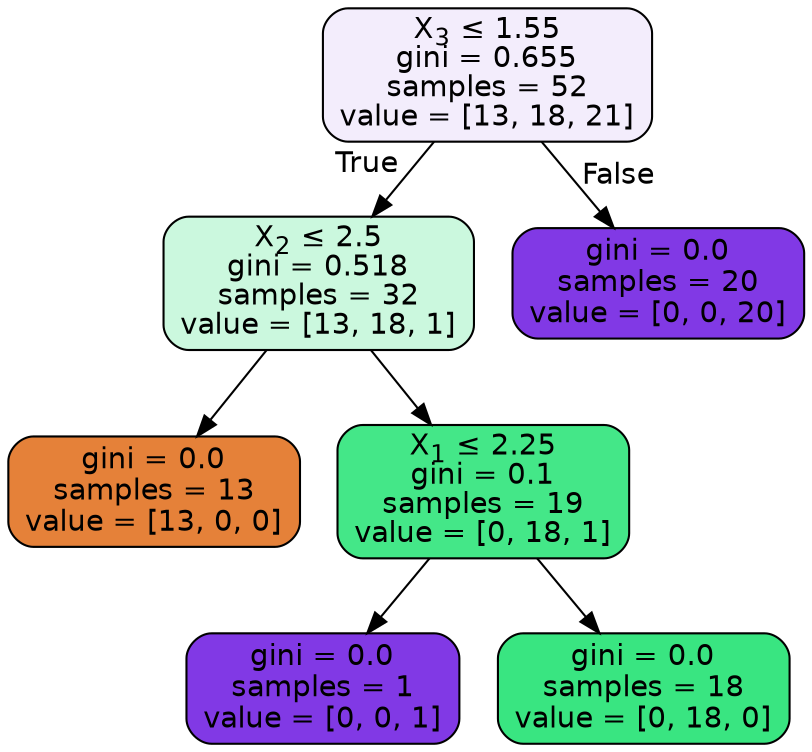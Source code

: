 digraph Tree {
node [shape=box, style="filled, rounded", color="black", fontname=helvetica] ;
edge [fontname=helvetica] ;
0 [label=<X<SUB>3</SUB> &le; 1.55<br/>gini = 0.655<br/>samples = 52<br/>value = [13, 18, 21]>, fillcolor="#8139e517"] ;
1 [label=<X<SUB>2</SUB> &le; 2.5<br/>gini = 0.518<br/>samples = 32<br/>value = [13, 18, 1]>, fillcolor="#39e58143"] ;
0 -> 1 [labeldistance=2.5, labelangle=45, headlabel="True"] ;
2 [label=<gini = 0.0<br/>samples = 13<br/>value = [13, 0, 0]>, fillcolor="#e58139ff"] ;
1 -> 2 ;
3 [label=<X<SUB>1</SUB> &le; 2.25<br/>gini = 0.1<br/>samples = 19<br/>value = [0, 18, 1]>, fillcolor="#39e581f1"] ;
1 -> 3 ;
4 [label=<gini = 0.0<br/>samples = 1<br/>value = [0, 0, 1]>, fillcolor="#8139e5ff"] ;
3 -> 4 ;
5 [label=<gini = 0.0<br/>samples = 18<br/>value = [0, 18, 0]>, fillcolor="#39e581ff"] ;
3 -> 5 ;
6 [label=<gini = 0.0<br/>samples = 20<br/>value = [0, 0, 20]>, fillcolor="#8139e5ff"] ;
0 -> 6 [labeldistance=2.5, labelangle=-45, headlabel="False"] ;
}